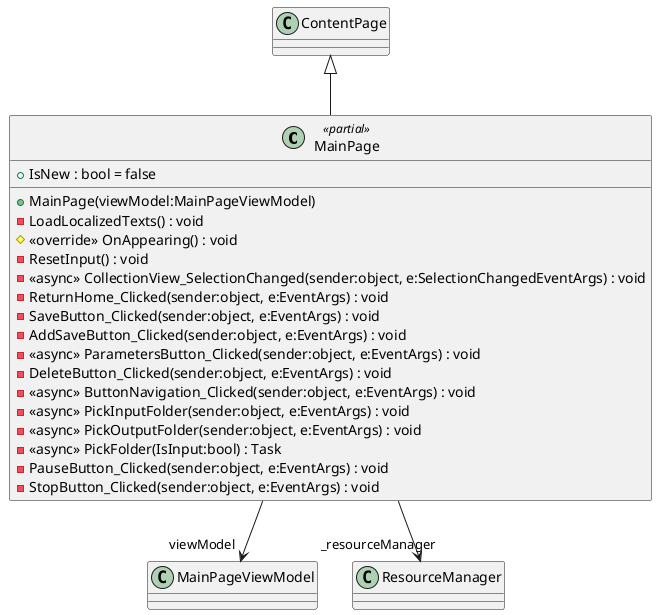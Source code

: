 @startuml
class MainPage <<partial>> {
    + IsNew : bool = false
    + MainPage(viewModel:MainPageViewModel)
    - LoadLocalizedTexts() : void
    # <<override>> OnAppearing() : void
    - ResetInput() : void
    - <<async>> CollectionView_SelectionChanged(sender:object, e:SelectionChangedEventArgs) : void
    - ReturnHome_Clicked(sender:object, e:EventArgs) : void
    - SaveButton_Clicked(sender:object, e:EventArgs) : void
    - AddSaveButton_Clicked(sender:object, e:EventArgs) : void
    - <<async>> ParametersButton_Clicked(sender:object, e:EventArgs) : void
    - DeleteButton_Clicked(sender:object, e:EventArgs) : void
    - <<async>> ButtonNavigation_Clicked(sender:object, e:EventArgs) : void
    - <<async>> PickInputFolder(sender:object, e:EventArgs) : void
    - <<async>> PickOutputFolder(sender:object, e:EventArgs) : void
    - <<async>> PickFolder(IsInput:bool) : Task
    - PauseButton_Clicked(sender:object, e:EventArgs) : void
    - StopButton_Clicked(sender:object, e:EventArgs) : void
}
ContentPage <|-- MainPage
MainPage --> "viewModel" MainPageViewModel
MainPage --> "_resourceManager" ResourceManager
@enduml
